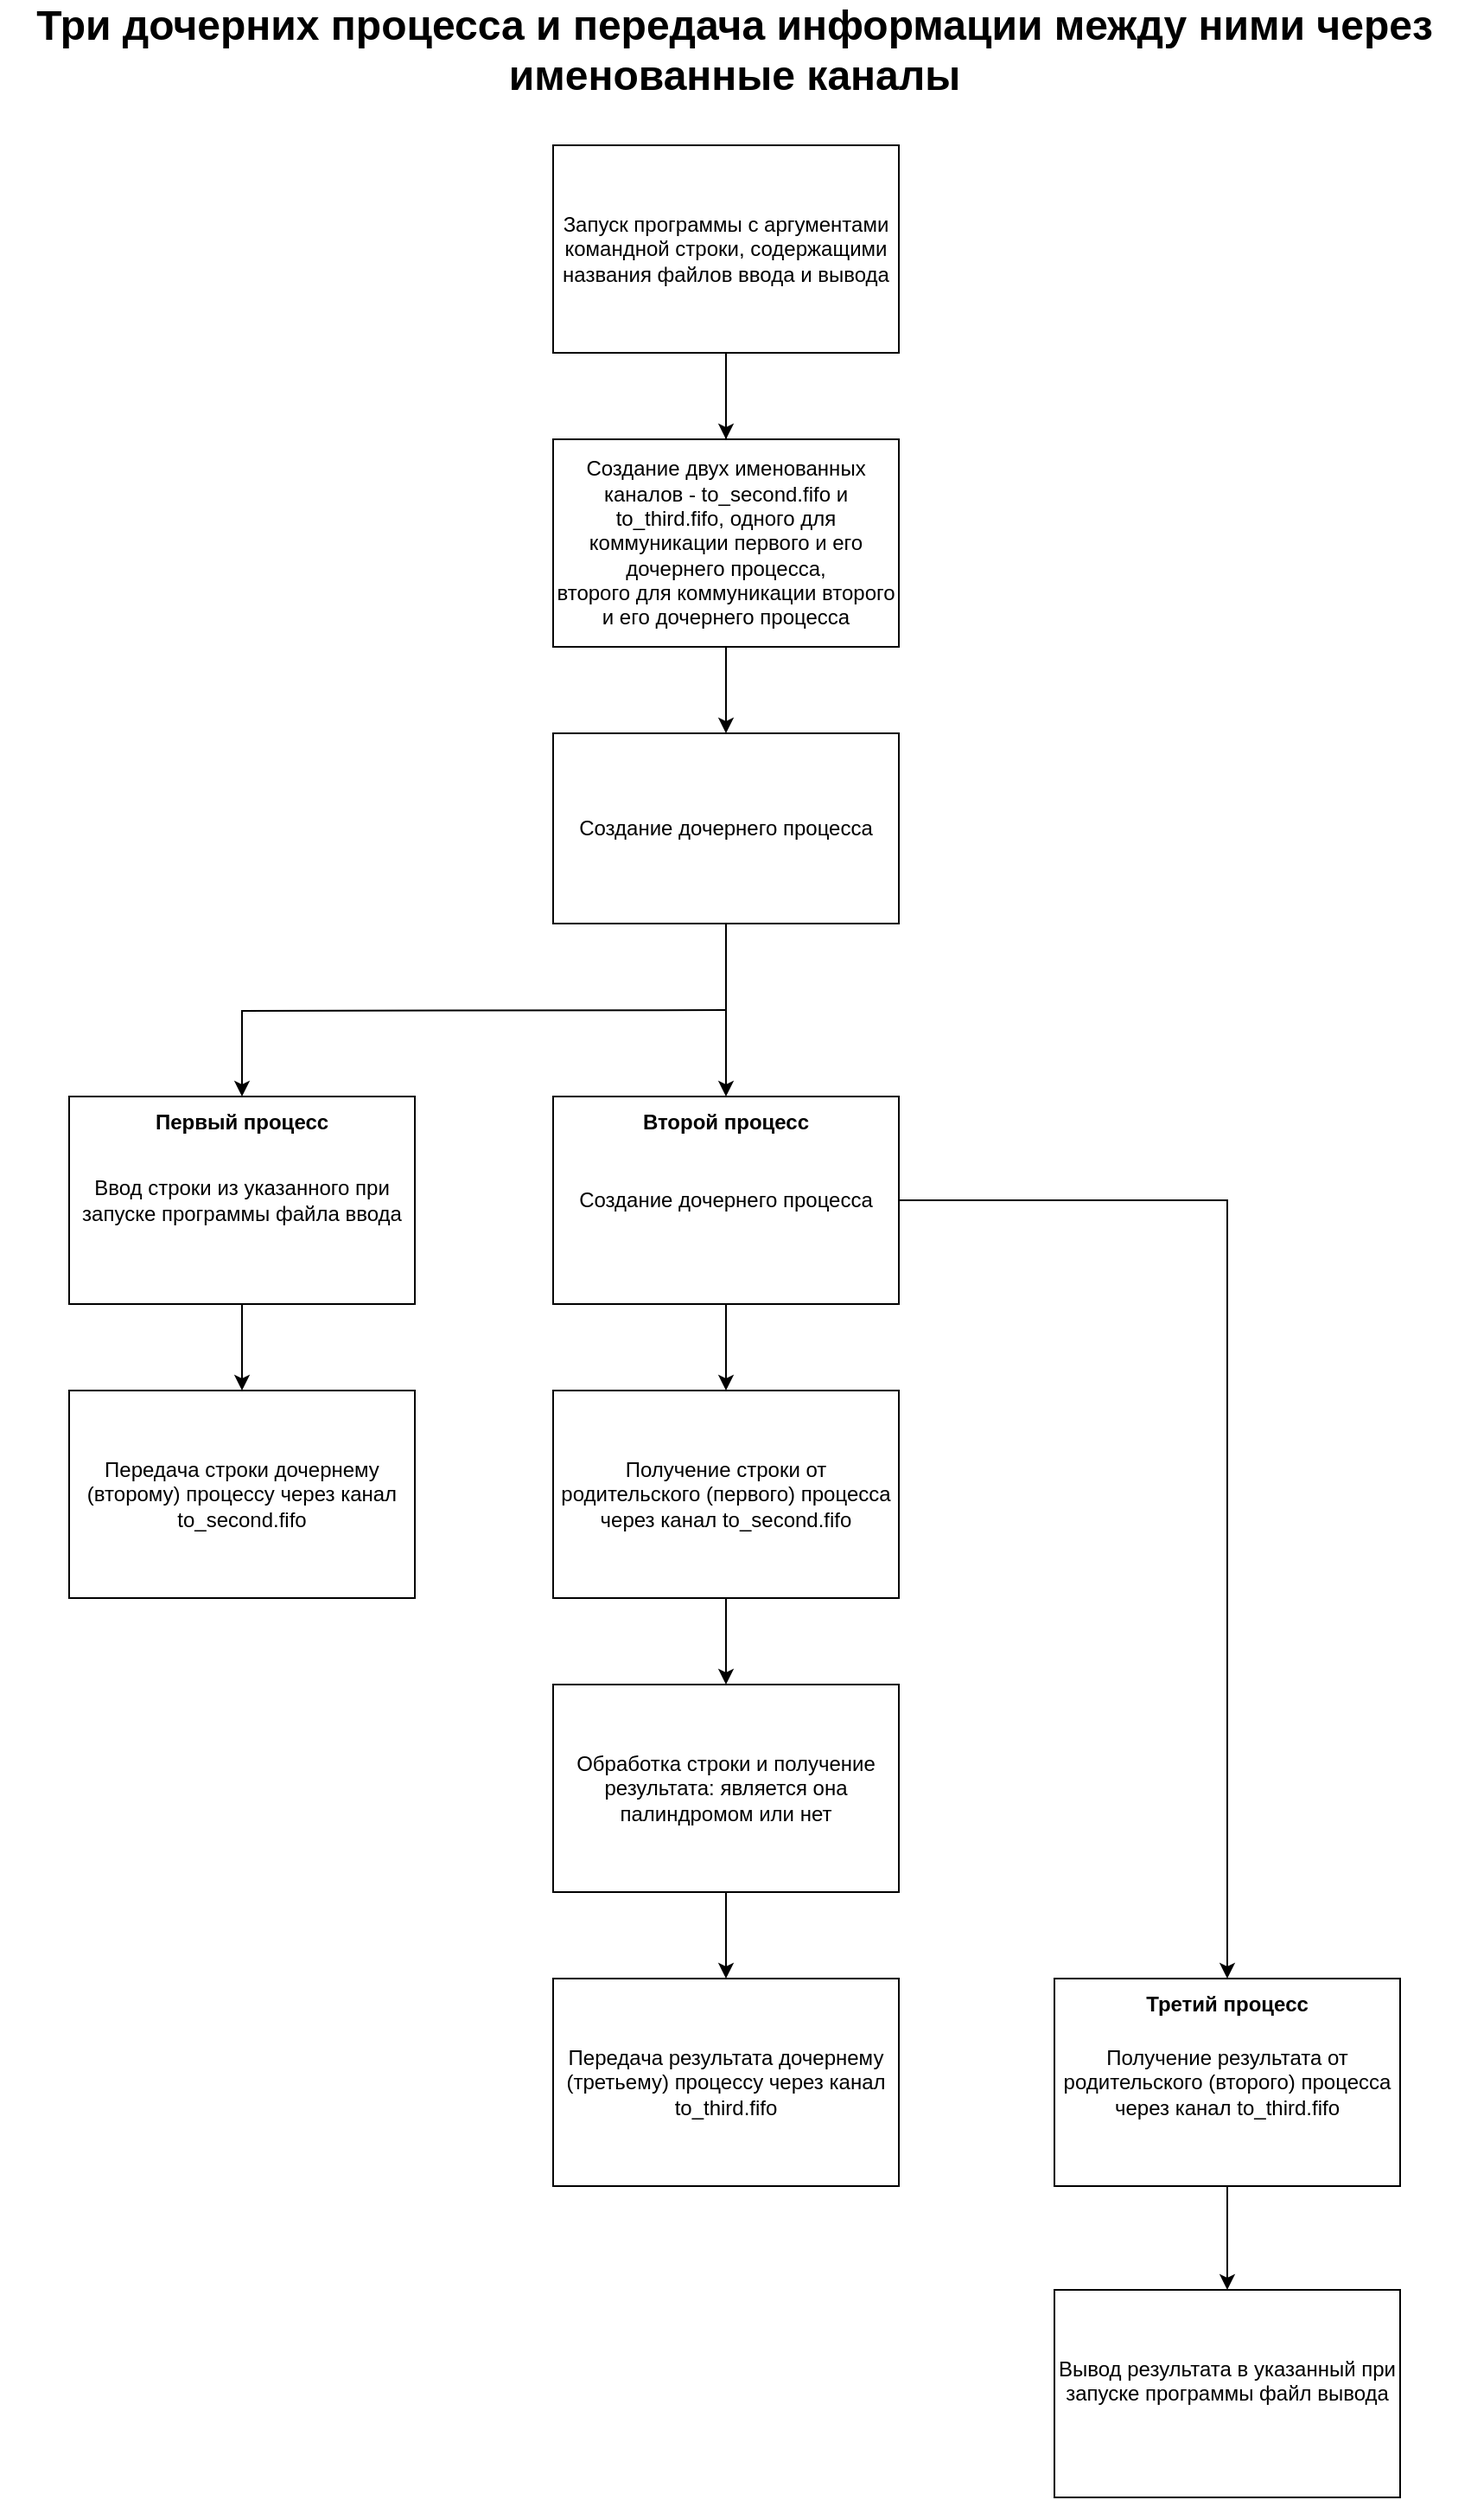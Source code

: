<mxfile version="20.8.23" type="device"><diagram name="Page-1" id="AhbKG-8US44QilPmL90v"><mxGraphModel dx="1360" dy="795" grid="1" gridSize="10" guides="1" tooltips="1" connect="1" arrows="1" fold="1" page="1" pageScale="1" pageWidth="850" pageHeight="1100" background="#FFFFFF" math="0" shadow="0"><root><mxCell id="0"/><mxCell id="1" parent="0"/><mxCell id="0KS9gUDx6JuKyA8XAG5w-5" style="edgeStyle=none;rounded=0;orthogonalLoop=1;jettySize=auto;html=1;exitX=0.5;exitY=1;exitDx=0;exitDy=0;entryX=0.5;entryY=0;entryDx=0;entryDy=0;fontSize=24;" edge="1" parent="1" source="0KS9gUDx6JuKyA8XAG5w-1" target="0KS9gUDx6JuKyA8XAG5w-4"><mxGeometry relative="1" as="geometry"/></mxCell><mxCell id="0KS9gUDx6JuKyA8XAG5w-8" style="edgeStyle=none;rounded=0;orthogonalLoop=1;jettySize=auto;html=1;exitX=0.5;exitY=1;exitDx=0;exitDy=0;entryX=0.5;entryY=0;entryDx=0;entryDy=0;fontSize=24;" edge="1" parent="1" source="0KS9gUDx6JuKyA8XAG5w-1" target="0KS9gUDx6JuKyA8XAG5w-7"><mxGeometry relative="1" as="geometry"/></mxCell><mxCell id="0KS9gUDx6JuKyA8XAG5w-1" value="Запуск программы с аргументами командной строки, содержащими названия файлов ввода и вывода" style="rounded=0;whiteSpace=wrap;html=1;" vertex="1" parent="1"><mxGeometry x="320" y="120" width="200" height="120" as="geometry"/></mxCell><mxCell id="0KS9gUDx6JuKyA8XAG5w-3" value="Три дочерних процесса и передача информации между ними через именованные каналы" style="text;html=1;strokeColor=none;fillColor=none;align=center;verticalAlign=middle;whiteSpace=wrap;rounded=0;fontSize=24;fontStyle=1" vertex="1" parent="1"><mxGeometry y="50" width="850" height="30" as="geometry"/></mxCell><mxCell id="0KS9gUDx6JuKyA8XAG5w-21" style="edgeStyle=none;rounded=0;orthogonalLoop=1;jettySize=auto;html=1;entryX=0.5;entryY=0;entryDx=0;entryDy=0;fontSize=12;" edge="1" parent="1" source="0KS9gUDx6JuKyA8XAG5w-4" target="0KS9gUDx6JuKyA8XAG5w-18"><mxGeometry relative="1" as="geometry"/></mxCell><mxCell id="0KS9gUDx6JuKyA8XAG5w-4" value="Создание дочернего процесса" style="rounded=0;whiteSpace=wrap;html=1;" vertex="1" parent="1"><mxGeometry x="320" y="460" width="200" height="110" as="geometry"/></mxCell><mxCell id="0KS9gUDx6JuKyA8XAG5w-17" style="edgeStyle=none;rounded=0;orthogonalLoop=1;jettySize=auto;html=1;exitX=0.5;exitY=1;exitDx=0;exitDy=0;entryX=0.5;entryY=0;entryDx=0;entryDy=0;fontSize=12;" edge="1" parent="1" source="0KS9gUDx6JuKyA8XAG5w-6" target="0KS9gUDx6JuKyA8XAG5w-16"><mxGeometry relative="1" as="geometry"/></mxCell><mxCell id="0KS9gUDx6JuKyA8XAG5w-6" value="Ввод строки из указанного при запуске программы файла ввода" style="rounded=0;whiteSpace=wrap;html=1;" vertex="1" parent="1"><mxGeometry x="40" y="670" width="200" height="120" as="geometry"/></mxCell><mxCell id="0KS9gUDx6JuKyA8XAG5w-7" value="&lt;div&gt;Создание двух именованных каналов - to_second.fifo и to_third.fifo, одного для коммуникации первого и его дочернего процесса,&lt;/div&gt;&lt;div&gt;второго для коммуникации второго и его дочернего процесса&lt;br&gt;&lt;/div&gt;" style="rounded=0;whiteSpace=wrap;html=1;" vertex="1" parent="1"><mxGeometry x="320" y="290" width="200" height="120" as="geometry"/></mxCell><mxCell id="0KS9gUDx6JuKyA8XAG5w-9" style="edgeStyle=orthogonalEdgeStyle;rounded=0;orthogonalLoop=1;jettySize=auto;html=1;exitX=0.5;exitY=1;exitDx=0;exitDy=0;fontSize=24;startArrow=none;" edge="1" parent="1" target="0KS9gUDx6JuKyA8XAG5w-6"><mxGeometry relative="1" as="geometry"><mxPoint x="420" y="620" as="sourcePoint"/></mxGeometry></mxCell><mxCell id="0KS9gUDx6JuKyA8XAG5w-12" value="&lt;div&gt;Первый процесс&lt;/div&gt;" style="text;html=1;strokeColor=none;fillColor=none;align=center;verticalAlign=middle;whiteSpace=wrap;rounded=0;fontSize=12;fontStyle=1" vertex="1" parent="1"><mxGeometry x="85" y="670" width="110" height="30" as="geometry"/></mxCell><mxCell id="0KS9gUDx6JuKyA8XAG5w-13" value="" style="edgeStyle=orthogonalEdgeStyle;rounded=0;orthogonalLoop=1;jettySize=auto;html=1;exitX=0.5;exitY=1;exitDx=0;exitDy=0;fontSize=24;endArrow=none;" edge="1" parent="1" source="0KS9gUDx6JuKyA8XAG5w-4"><mxGeometry relative="1" as="geometry"><mxPoint x="420" y="580" as="sourcePoint"/><mxPoint x="420" y="590" as="targetPoint"/></mxGeometry></mxCell><mxCell id="0KS9gUDx6JuKyA8XAG5w-24" style="edgeStyle=none;rounded=0;orthogonalLoop=1;jettySize=auto;html=1;entryX=0.5;entryY=0;entryDx=0;entryDy=0;fontSize=12;" edge="1" parent="1" source="0KS9gUDx6JuKyA8XAG5w-15" target="0KS9gUDx6JuKyA8XAG5w-23"><mxGeometry relative="1" as="geometry"/></mxCell><mxCell id="0KS9gUDx6JuKyA8XAG5w-30" style="edgeStyle=orthogonalEdgeStyle;rounded=0;orthogonalLoop=1;jettySize=auto;html=1;exitX=1;exitY=0.5;exitDx=0;exitDy=0;fontSize=12;" edge="1" parent="1" source="0KS9gUDx6JuKyA8XAG5w-15" target="0KS9gUDx6JuKyA8XAG5w-19"><mxGeometry relative="1" as="geometry"/></mxCell><mxCell id="0KS9gUDx6JuKyA8XAG5w-15" value="Создание дочернего процесса" style="rounded=0;whiteSpace=wrap;html=1;" vertex="1" parent="1"><mxGeometry x="320" y="670" width="200" height="120" as="geometry"/></mxCell><mxCell id="0KS9gUDx6JuKyA8XAG5w-16" value="Передача строки дочернему (второму) процессу через канал to_second.fifo" style="rounded=0;whiteSpace=wrap;html=1;" vertex="1" parent="1"><mxGeometry x="40" y="840" width="200" height="120" as="geometry"/></mxCell><mxCell id="0KS9gUDx6JuKyA8XAG5w-18" value="&lt;div&gt;Второй процесс&lt;br&gt;&lt;/div&gt;" style="text;html=1;strokeColor=none;fillColor=none;align=center;verticalAlign=middle;whiteSpace=wrap;rounded=0;fontSize=12;fontStyle=1" vertex="1" parent="1"><mxGeometry x="365" y="670" width="110" height="30" as="geometry"/></mxCell><mxCell id="0KS9gUDx6JuKyA8XAG5w-32" style="edgeStyle=none;rounded=0;orthogonalLoop=1;jettySize=auto;html=1;exitX=0.5;exitY=1;exitDx=0;exitDy=0;fontSize=12;" edge="1" parent="1" source="0KS9gUDx6JuKyA8XAG5w-19" target="0KS9gUDx6JuKyA8XAG5w-31"><mxGeometry relative="1" as="geometry"/></mxCell><mxCell id="0KS9gUDx6JuKyA8XAG5w-19" value="Получение результата от родительского (второго) процесса через канал to_third.fifo" style="rounded=0;whiteSpace=wrap;html=1;" vertex="1" parent="1"><mxGeometry x="610" y="1180" width="200" height="120" as="geometry"/></mxCell><mxCell id="0KS9gUDx6JuKyA8XAG5w-27" style="edgeStyle=none;rounded=0;orthogonalLoop=1;jettySize=auto;html=1;exitX=0.5;exitY=1;exitDx=0;exitDy=0;entryX=0.5;entryY=0;entryDx=0;entryDy=0;fontSize=12;" edge="1" parent="1" source="0KS9gUDx6JuKyA8XAG5w-23" target="0KS9gUDx6JuKyA8XAG5w-26"><mxGeometry relative="1" as="geometry"/></mxCell><mxCell id="0KS9gUDx6JuKyA8XAG5w-23" value="Получение строки от родительского (первого) процесса через канал to_second.fifo" style="rounded=0;whiteSpace=wrap;html=1;" vertex="1" parent="1"><mxGeometry x="320" y="840" width="200" height="120" as="geometry"/></mxCell><mxCell id="0KS9gUDx6JuKyA8XAG5w-25" value="&lt;div&gt;Третий процесс&lt;br&gt;&lt;/div&gt;" style="text;html=1;strokeColor=none;fillColor=none;align=center;verticalAlign=middle;whiteSpace=wrap;rounded=0;fontSize=12;fontStyle=1" vertex="1" parent="1"><mxGeometry x="655" y="1180" width="110" height="30" as="geometry"/></mxCell><mxCell id="0KS9gUDx6JuKyA8XAG5w-29" style="edgeStyle=none;rounded=0;orthogonalLoop=1;jettySize=auto;html=1;exitX=0.5;exitY=1;exitDx=0;exitDy=0;entryX=0.5;entryY=0;entryDx=0;entryDy=0;fontSize=12;" edge="1" parent="1" source="0KS9gUDx6JuKyA8XAG5w-26" target="0KS9gUDx6JuKyA8XAG5w-28"><mxGeometry relative="1" as="geometry"/></mxCell><mxCell id="0KS9gUDx6JuKyA8XAG5w-26" value="Обработка строки и получение результата: является она палиндромом или нет" style="rounded=0;whiteSpace=wrap;html=1;" vertex="1" parent="1"><mxGeometry x="320" y="1010" width="200" height="120" as="geometry"/></mxCell><mxCell id="0KS9gUDx6JuKyA8XAG5w-28" value="&lt;div&gt;Передача результата дочернему (третьему) процессу через канал to_third.fifo&lt;/div&gt;" style="rounded=0;whiteSpace=wrap;html=1;" vertex="1" parent="1"><mxGeometry x="320" y="1180" width="200" height="120" as="geometry"/></mxCell><mxCell id="0KS9gUDx6JuKyA8XAG5w-31" value="&lt;div&gt;Вывод результата в указанный при запуске программы файл вывода&lt;br&gt;&lt;/div&gt;&lt;div&gt;&lt;br&gt;&lt;/div&gt;" style="rounded=0;whiteSpace=wrap;html=1;" vertex="1" parent="1"><mxGeometry x="610" y="1360" width="200" height="120" as="geometry"/></mxCell></root></mxGraphModel></diagram></mxfile>